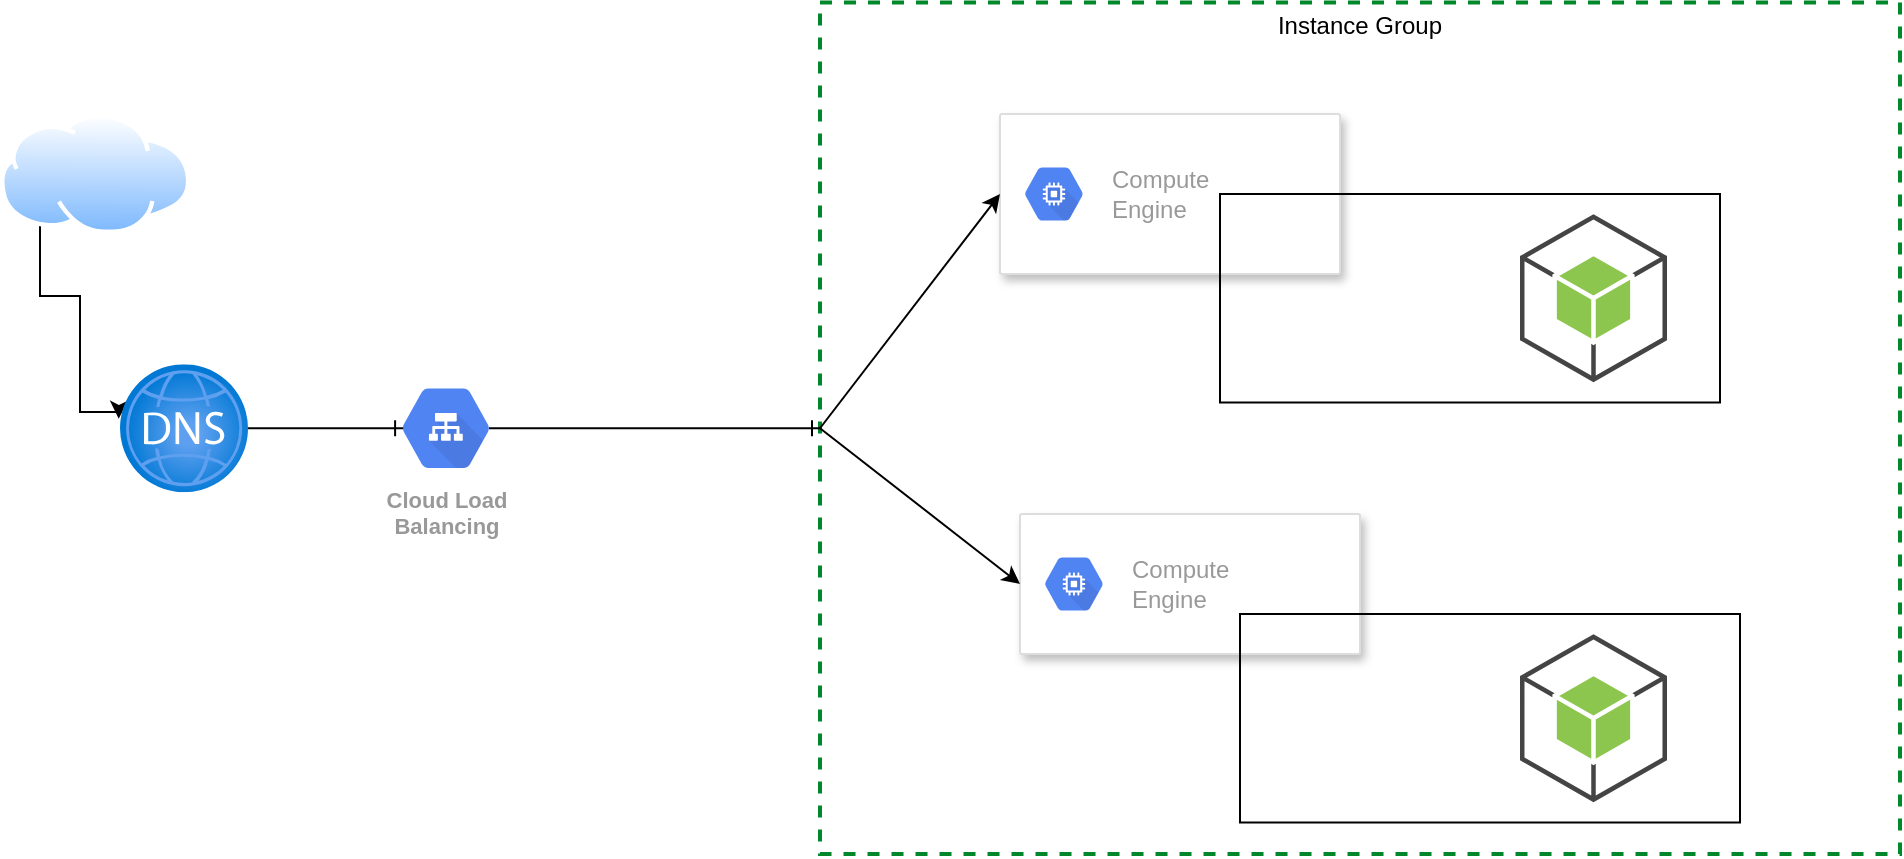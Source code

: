<mxfile version="14.6.9" type="github">
  <diagram id="f106602c-feb2-e66a-4537-3a34d633f6aa" name="Page-1">
    <mxGraphModel dx="1063" dy="561" grid="1" gridSize="10" guides="1" tooltips="1" connect="1" arrows="1" fold="1" page="1" pageScale="1" pageWidth="1169" pageHeight="827" background="#ffffff" math="0" shadow="0">
      <root>
        <mxCell id="0" />
        <mxCell id="1" parent="0" />
        <mxCell id="F6ETx08V-wVwXsbqcoYq-518" value="Instance Group" style="fontStyle=0;verticalAlign=top;align=center;spacingTop=-2;fillColor=none;rounded=0;whiteSpace=wrap;html=1;strokeColor=#00882B;strokeWidth=2;dashed=1;container=1;collapsible=0;expand=0;recursiveResize=0;" vertex="1" parent="1">
          <mxGeometry x="430" y="184.25" width="540" height="425.75" as="geometry" />
        </mxCell>
        <mxCell id="F6ETx08V-wVwXsbqcoYq-519" value="" style="strokeColor=#dddddd;shadow=1;strokeWidth=1;rounded=1;absoluteArcSize=1;arcSize=2;" vertex="1" parent="F6ETx08V-wVwXsbqcoYq-518">
          <mxGeometry x="90" y="55.75" width="170" height="80" as="geometry" />
        </mxCell>
        <mxCell id="F6ETx08V-wVwXsbqcoYq-520" value="Compute&#xa;Engine" style="dashed=0;connectable=0;html=1;fillColor=#5184F3;strokeColor=none;shape=mxgraph.gcp2.hexIcon;prIcon=compute_engine;part=1;labelPosition=right;verticalLabelPosition=middle;align=left;verticalAlign=middle;spacingLeft=5;fontColor=#999999;fontSize=12;" vertex="1" parent="F6ETx08V-wVwXsbqcoYq-519">
          <mxGeometry y="0.5" width="44" height="39" relative="1" as="geometry">
            <mxPoint x="5" y="-19.5" as="offset" />
          </mxGeometry>
        </mxCell>
        <mxCell id="F6ETx08V-wVwXsbqcoYq-521" value="" style="strokeColor=#dddddd;shadow=1;strokeWidth=1;rounded=1;absoluteArcSize=1;arcSize=2;" vertex="1" parent="F6ETx08V-wVwXsbqcoYq-518">
          <mxGeometry x="100" y="255.75" width="170" height="70" as="geometry" />
        </mxCell>
        <mxCell id="F6ETx08V-wVwXsbqcoYq-522" value="Compute&#xa;Engine" style="dashed=0;connectable=0;html=1;fillColor=#5184F3;strokeColor=none;shape=mxgraph.gcp2.hexIcon;prIcon=compute_engine;part=1;labelPosition=right;verticalLabelPosition=middle;align=left;verticalAlign=middle;spacingLeft=5;fontColor=#999999;fontSize=12;" vertex="1" parent="F6ETx08V-wVwXsbqcoYq-521">
          <mxGeometry y="0.5" width="44" height="39" relative="1" as="geometry">
            <mxPoint x="5" y="-19.5" as="offset" />
          </mxGeometry>
        </mxCell>
        <mxCell id="F6ETx08V-wVwXsbqcoYq-532" value="" style="endArrow=classic;html=1;exitX=0;exitY=0.5;exitDx=0;exitDy=0;entryX=0;entryY=0.5;entryDx=0;entryDy=0;" edge="1" parent="F6ETx08V-wVwXsbqcoYq-518" source="F6ETx08V-wVwXsbqcoYq-518" target="F6ETx08V-wVwXsbqcoYq-519">
          <mxGeometry width="50" height="50" relative="1" as="geometry">
            <mxPoint x="120" y="200" as="sourcePoint" />
            <mxPoint x="170" y="150" as="targetPoint" />
          </mxGeometry>
        </mxCell>
        <mxCell id="F6ETx08V-wVwXsbqcoYq-531" value="" style="endArrow=classic;html=1;entryX=0;entryY=0.5;entryDx=0;entryDy=0;exitX=0;exitY=0.5;exitDx=0;exitDy=0;" edge="1" parent="F6ETx08V-wVwXsbqcoYq-518" source="F6ETx08V-wVwXsbqcoYq-518" target="F6ETx08V-wVwXsbqcoYq-521">
          <mxGeometry width="50" height="50" relative="1" as="geometry">
            <mxPoint x="120" y="200" as="sourcePoint" />
            <mxPoint x="170" y="150" as="targetPoint" />
          </mxGeometry>
        </mxCell>
        <mxCell id="F6ETx08V-wVwXsbqcoYq-533" value="" style="rounded=0;whiteSpace=wrap;html=1;fillColor=none;" vertex="1" parent="F6ETx08V-wVwXsbqcoYq-518">
          <mxGeometry x="200" y="95.75" width="250" height="104.25" as="geometry" />
        </mxCell>
        <mxCell id="F6ETx08V-wVwXsbqcoYq-535" value="" style="shape=image;html=1;verticalAlign=top;verticalLabelPosition=bottom;labelBackgroundColor=#ffffff;imageAspect=0;aspect=fixed;image=https://cdn4.iconfinder.com/data/icons/logos-brands-5/24/nginx-128.png;fillColor=none;" vertex="1" parent="F6ETx08V-wVwXsbqcoYq-518">
          <mxGeometry x="222" y="113.87" width="68" height="68" as="geometry" />
        </mxCell>
        <mxCell id="F6ETx08V-wVwXsbqcoYq-536" value="" style="outlineConnect=0;dashed=0;verticalLabelPosition=bottom;verticalAlign=top;align=center;html=1;shape=mxgraph.aws3.android;fillColor=#8CC64F;gradientColor=none;" vertex="1" parent="F6ETx08V-wVwXsbqcoYq-518">
          <mxGeometry x="350" y="105.87" width="73.5" height="84" as="geometry" />
        </mxCell>
        <mxCell id="F6ETx08V-wVwXsbqcoYq-526" style="edgeStyle=orthogonalEdgeStyle;rounded=0;orthogonalLoop=1;jettySize=auto;html=1;entryX=-0.01;entryY=0.426;entryDx=0;entryDy=0;entryPerimeter=0;" edge="1" parent="1" source="F6ETx08V-wVwXsbqcoYq-524" target="F6ETx08V-wVwXsbqcoYq-539">
          <mxGeometry relative="1" as="geometry">
            <Array as="points">
              <mxPoint x="40" y="331" />
              <mxPoint x="60" y="331" />
              <mxPoint x="60" y="389" />
            </Array>
          </mxGeometry>
        </mxCell>
        <mxCell id="F6ETx08V-wVwXsbqcoYq-524" value="" style="aspect=fixed;perimeter=ellipsePerimeter;html=1;align=center;shadow=0;dashed=0;spacingTop=3;image;image=img/lib/active_directory/internet_cloud.svg;" vertex="1" parent="1">
          <mxGeometry x="20" y="240" width="95.24" height="60" as="geometry" />
        </mxCell>
        <mxCell id="F6ETx08V-wVwXsbqcoYq-529" style="edgeStyle=orthogonalEdgeStyle;rounded=0;orthogonalLoop=1;jettySize=auto;html=1;exitX=0.825;exitY=0.5;exitDx=0;exitDy=0;exitPerimeter=0;entryX=0;entryY=0.5;entryDx=0;entryDy=0;endArrow=ERone;endFill=0;" edge="1" parent="1" source="F6ETx08V-wVwXsbqcoYq-525" target="F6ETx08V-wVwXsbqcoYq-518">
          <mxGeometry relative="1" as="geometry" />
        </mxCell>
        <mxCell id="F6ETx08V-wVwXsbqcoYq-525" value="Cloud Load&#xa;Balancing" style="html=1;fillColor=#5184F3;strokeColor=none;verticalAlign=top;labelPosition=center;verticalLabelPosition=bottom;align=center;spacingTop=-6;fontSize=11;fontStyle=1;fontColor=#999999;shape=mxgraph.gcp2.hexIcon;prIcon=cloud_load_balancing" vertex="1" parent="1">
          <mxGeometry x="210" y="367.88" width="66" height="58.5" as="geometry" />
        </mxCell>
        <mxCell id="F6ETx08V-wVwXsbqcoYq-534" value="" style="rounded=0;whiteSpace=wrap;html=1;fillColor=none;" vertex="1" parent="1">
          <mxGeometry x="640" y="490" width="250" height="104.25" as="geometry" />
        </mxCell>
        <mxCell id="F6ETx08V-wVwXsbqcoYq-537" value="" style="outlineConnect=0;dashed=0;verticalLabelPosition=bottom;verticalAlign=top;align=center;html=1;shape=mxgraph.aws3.android;fillColor=#8CC64F;gradientColor=none;" vertex="1" parent="1">
          <mxGeometry x="780" y="500.13" width="73.5" height="84" as="geometry" />
        </mxCell>
        <mxCell id="F6ETx08V-wVwXsbqcoYq-538" value="" style="shape=image;html=1;verticalAlign=top;verticalLabelPosition=bottom;labelBackgroundColor=#ffffff;imageAspect=0;aspect=fixed;image=https://cdn4.iconfinder.com/data/icons/logos-brands-5/24/nginx-128.png;fillColor=none;" vertex="1" parent="1">
          <mxGeometry x="652" y="508.13" width="68" height="68" as="geometry" />
        </mxCell>
        <mxCell id="F6ETx08V-wVwXsbqcoYq-540" style="edgeStyle=orthogonalEdgeStyle;rounded=0;orthogonalLoop=1;jettySize=auto;html=1;entryX=0.175;entryY=0.5;entryDx=0;entryDy=0;entryPerimeter=0;endArrow=ERone;endFill=0;" edge="1" parent="1" source="F6ETx08V-wVwXsbqcoYq-539" target="F6ETx08V-wVwXsbqcoYq-525">
          <mxGeometry relative="1" as="geometry" />
        </mxCell>
        <mxCell id="F6ETx08V-wVwXsbqcoYq-539" value="" style="aspect=fixed;html=1;points=[];align=center;image;fontSize=12;image=img/lib/azure2/networking/DNS_Zones.svg;fillColor=none;" vertex="1" parent="1">
          <mxGeometry x="80" y="365.13" width="64" height="64" as="geometry" />
        </mxCell>
      </root>
    </mxGraphModel>
  </diagram>
</mxfile>
